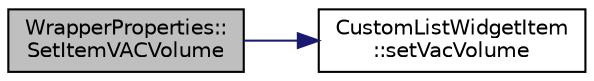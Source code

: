 digraph "WrapperProperties::SetItemVACVolume"
{
 // LATEX_PDF_SIZE
  edge [fontname="Helvetica",fontsize="10",labelfontname="Helvetica",labelfontsize="10"];
  node [fontname="Helvetica",fontsize="10",shape=record];
  rankdir="LR";
  Node17 [label="WrapperProperties::\lSetItemVACVolume",height=0.2,width=0.4,color="black", fillcolor="grey75", style="filled", fontcolor="black",tooltip="SetItemVACVolume Sets a sound item VAC volume."];
  Node17 -> Node18 [color="midnightblue",fontsize="10",style="solid",fontname="Helvetica"];
  Node18 [label="CustomListWidgetItem\l::setVacVolume",height=0.2,width=0.4,color="black", fillcolor="white", style="filled",URL="$class_custom_list_widget_item.html#af642ae593e2b969e10b65d184c9742b1",tooltip="setVacVolume Used to change the vac output volume with the sliders once a CustomListWidgetItem has be..."];
}
